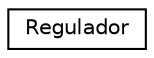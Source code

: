 digraph G
{
  edge [fontname="Helvetica",fontsize="10",labelfontname="Helvetica",labelfontsize="10"];
  node [fontname="Helvetica",fontsize="10",shape=record];
  rankdir="LR";
  Node1 [label="Regulador",height=0.2,width=0.4,color="black", fillcolor="white", style="filled",URL="$class_regulador.html"];
}
